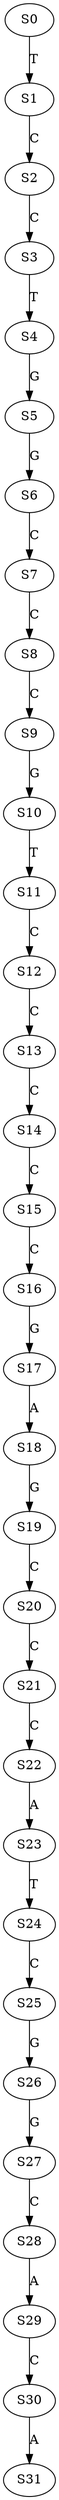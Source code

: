 strict digraph  {
	S0 -> S1 [ label = T ];
	S1 -> S2 [ label = C ];
	S2 -> S3 [ label = C ];
	S3 -> S4 [ label = T ];
	S4 -> S5 [ label = G ];
	S5 -> S6 [ label = G ];
	S6 -> S7 [ label = C ];
	S7 -> S8 [ label = C ];
	S8 -> S9 [ label = C ];
	S9 -> S10 [ label = G ];
	S10 -> S11 [ label = T ];
	S11 -> S12 [ label = C ];
	S12 -> S13 [ label = C ];
	S13 -> S14 [ label = C ];
	S14 -> S15 [ label = C ];
	S15 -> S16 [ label = C ];
	S16 -> S17 [ label = G ];
	S17 -> S18 [ label = A ];
	S18 -> S19 [ label = G ];
	S19 -> S20 [ label = C ];
	S20 -> S21 [ label = C ];
	S21 -> S22 [ label = C ];
	S22 -> S23 [ label = A ];
	S23 -> S24 [ label = T ];
	S24 -> S25 [ label = C ];
	S25 -> S26 [ label = G ];
	S26 -> S27 [ label = G ];
	S27 -> S28 [ label = C ];
	S28 -> S29 [ label = A ];
	S29 -> S30 [ label = C ];
	S30 -> S31 [ label = A ];
}

